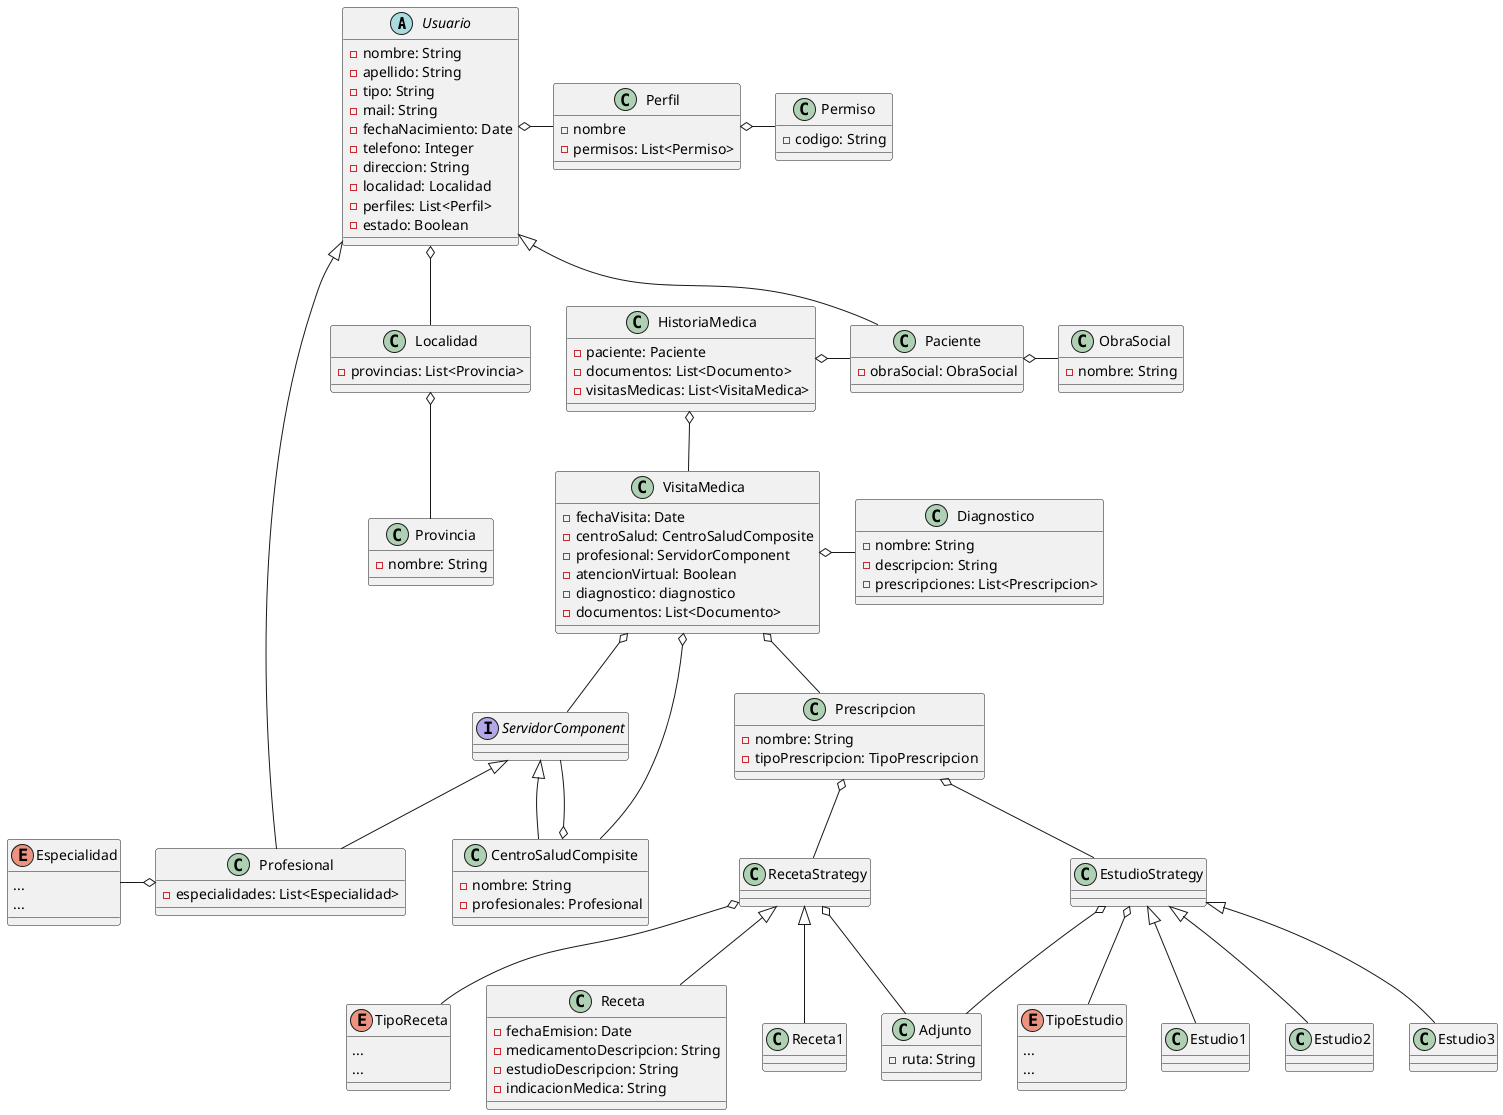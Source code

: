 @startuml

abstract Usuario{
    -nombre: String
    -apellido: String
    -tipo: String
    -mail: String
    -fechaNacimiento: Date
    -telefono: Integer
    -direccion: String
    -localidad: Localidad 
    -perfiles: List<Perfil>
    -estado: Boolean
}

class Localidad{
    -provincias: List<Provincia>
}

class Provincia{
    -nombre: String
}

class Perfil{
    -nombre
    -permisos: List<Permiso>
}

class Permiso{
    -codigo: String
}

class HistoriaMedica{
    -paciente: Paciente
    -documentos: List<Documento>
    -visitasMedicas: List<VisitaMedica>
}

class Paciente{
    -obraSocial: ObraSocial
}

class ObraSocial{
    -nombre: String
}

class VisitaMedica{
    -fechaVisita: Date
    -centroSalud: CentroSaludComposite
    -profesional: ServidorComponent
    -atencionVirtual: Boolean
    -diagnostico: diagnostico
    -documentos: List<Documento>
}

class CentroSaludCompisite{
	-nombre: String
 	-profesionales: Profesional
    
}

class Adjunto{
    -ruta: String
}

class Profesional{
    -especialidades: List<Especialidad>
}

Enum Especialidad{
    ...
    ...
}

class Diagnostico{
    -nombre: String
    -descripcion: String
    -prescripciones: List<Prescripcion>
}

class Prescripcion{
    -nombre: String
    -tipoPrescripcion: TipoPrescripcion
}

Enum TipoReceta{
    ...
    ...
}

class Receta{
    -fechaEmision: Date
    -medicamentoDescripcion: String
    -estudioDescripcion: String
    -indicacionMedica: String
}



enum TipoEstudio{
...
...
}

interface ServidorComponent {
}


ServidorComponent <|-- CentroSaludCompisite
ServidorComponent <|-- Profesional
CentroSaludCompisite o-- ServidorComponent

HistoriaMedica o-right- Paciente
HistoriaMedica o-- VisitaMedica

VisitaMedica o-- ServidorComponent
VisitaMedica o-left- CentroSaludCompisite
VisitaMedica o-right- Diagnostico
VisitaMedica o-- Prescripcion


Prescripcion o-- RecetaStrategy
RecetaStrategy <|-- Receta
RecetaStrategy <|-- Receta1

Prescripcion o-- EstudioStrategy
EstudioStrategy <|--  Estudio1
EstudioStrategy <|--  Estudio2
EstudioStrategy <|--  Estudio3


EstudioStrategy o-- Adjunto
RecetaStrategy o-- Adjunto

RecetaStrategy o-- TipoReceta
EstudioStrategy o-- TipoEstudio

Profesional o-left- Especialidad

Usuario <|-- Paciente
Usuario <|-- Profesional
Usuario o-right- Perfil
Usuario o-- Localidad

Localidad o-- Provincia
Perfil o-right- Permiso

Paciente o-right- ObraSocial

@enduml